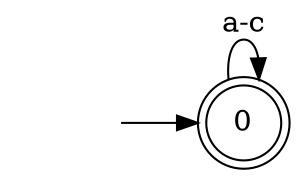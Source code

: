 digraph Automaton {
  rankdir = LR;
0 [shape=doublecircle]; 
  initial [shape=plaintext,label=""];
  initial -> 0
  0 -> 0 [label="a-c"];
}

